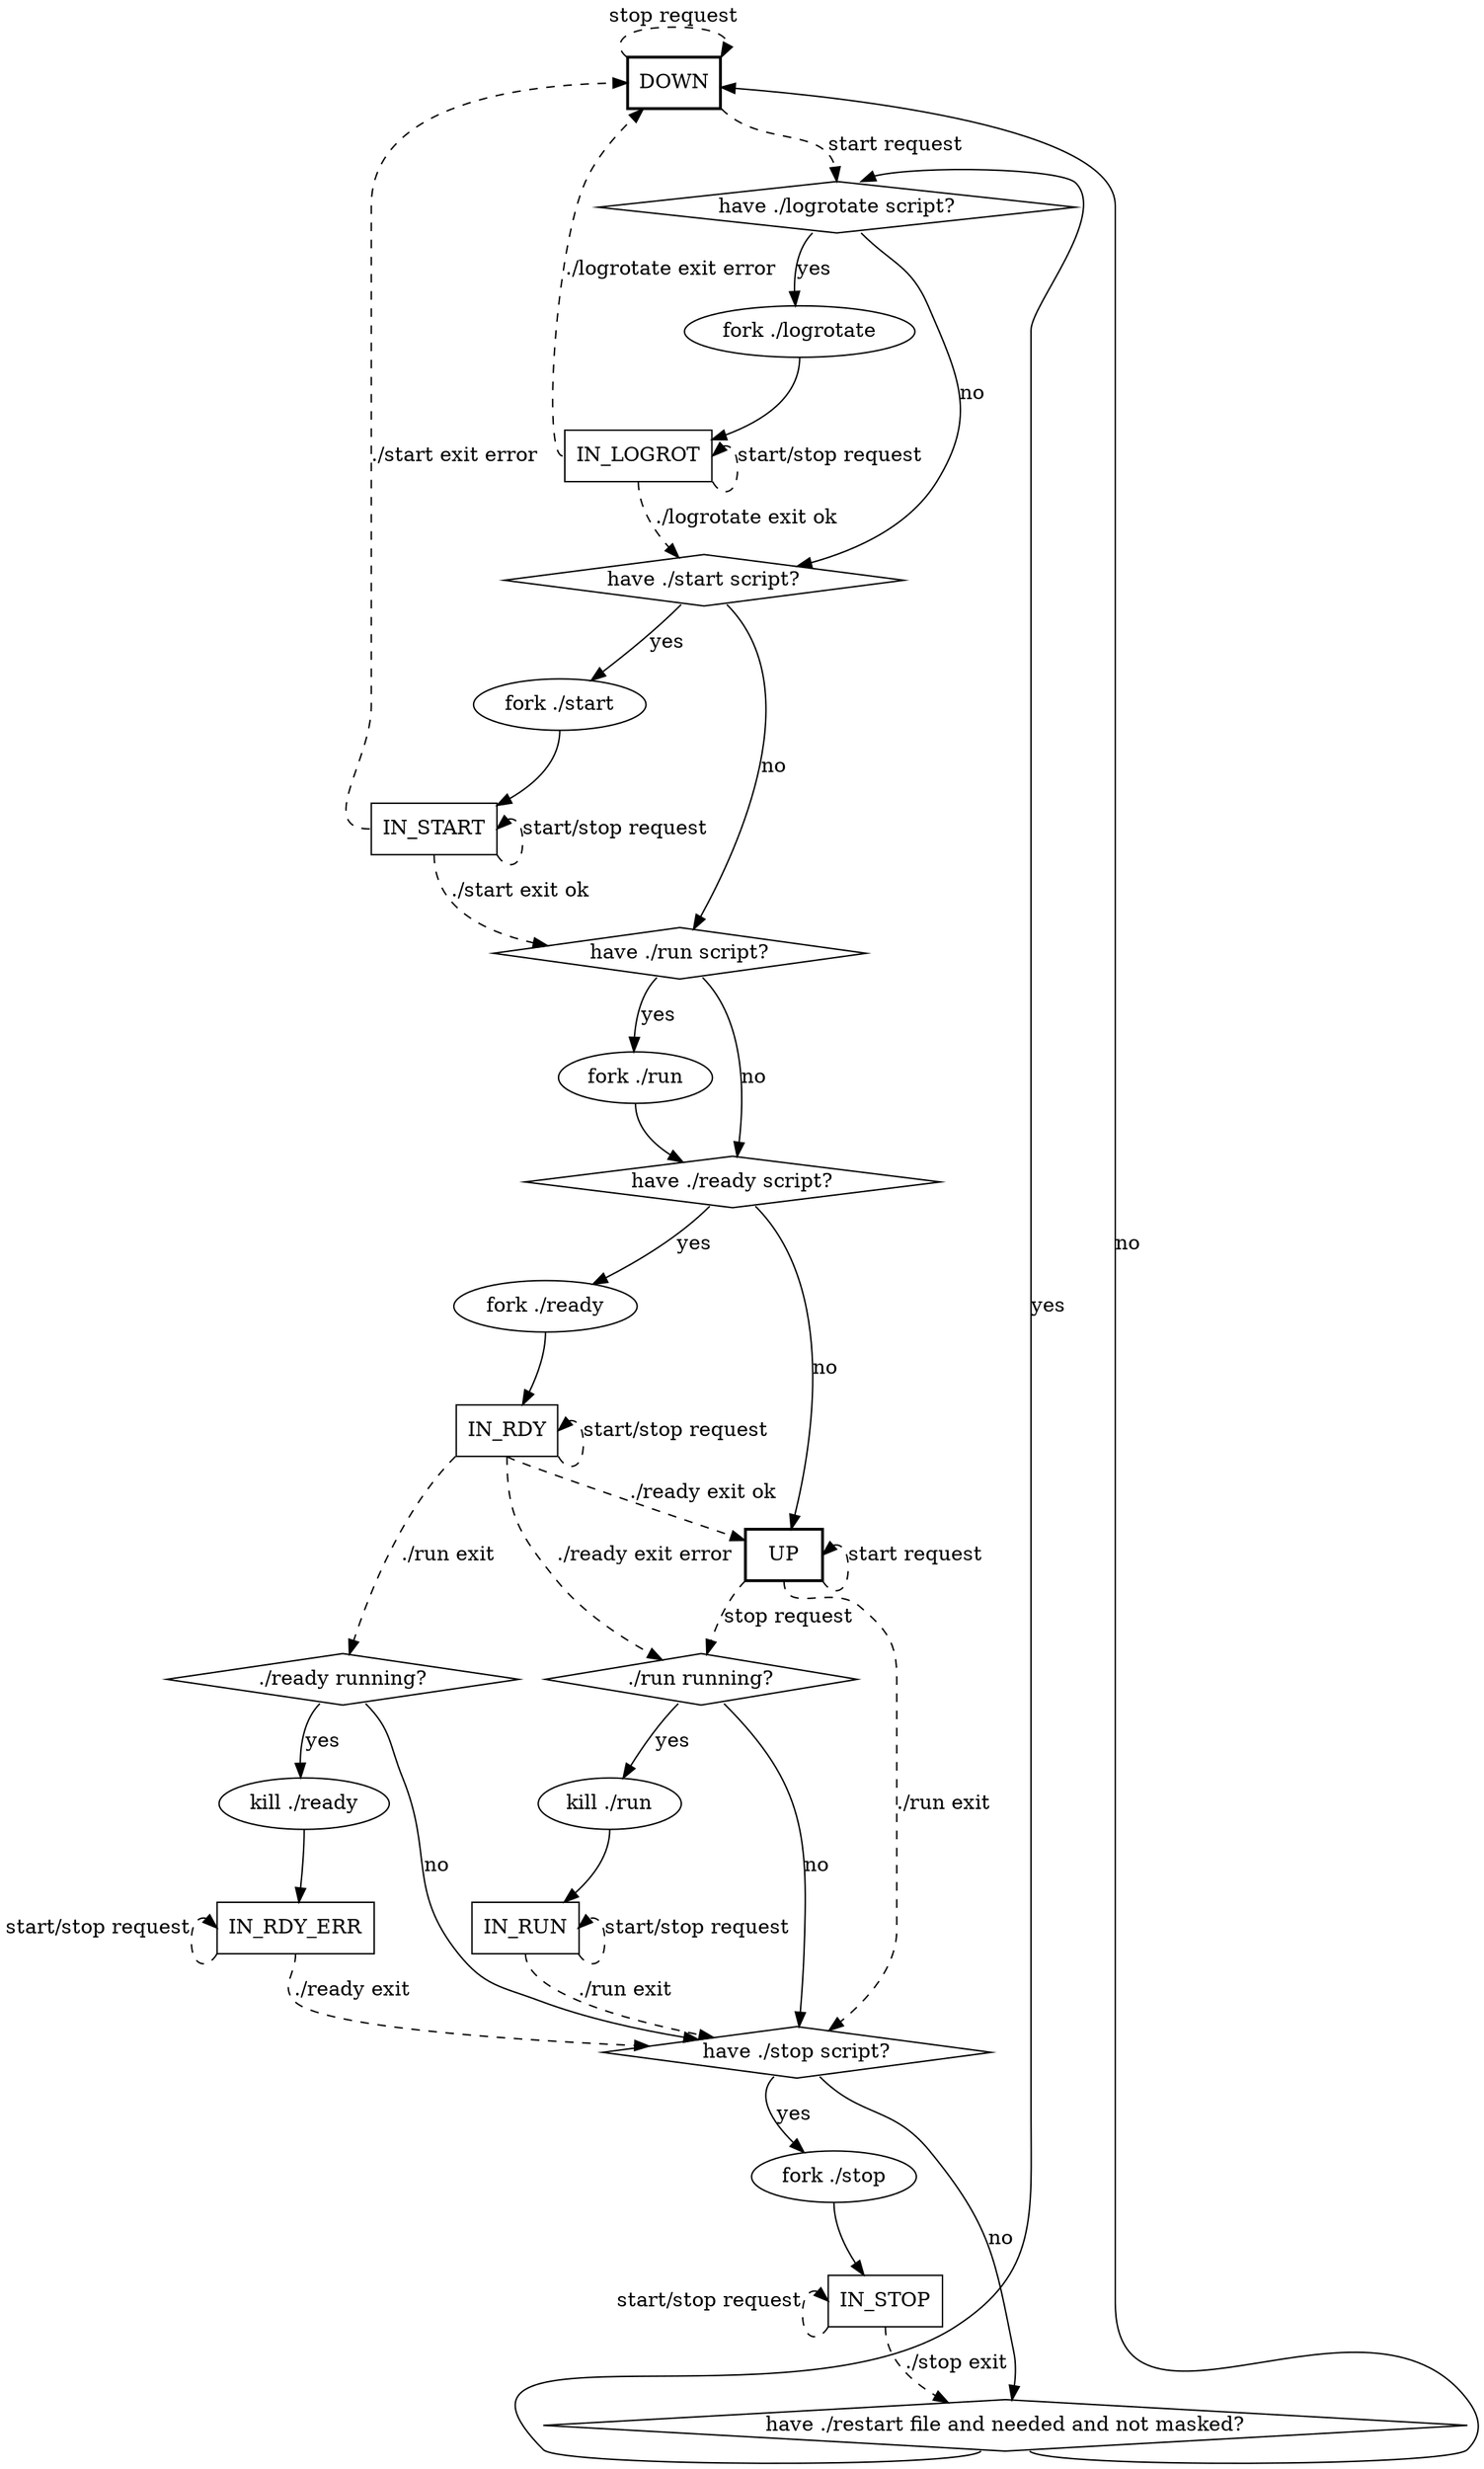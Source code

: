 digraph {

	node [shape="box"];

	DOWN [style="bold"];
	IN_LOGROT;
	IN_START;
	IN_RDY;
	UP [style="bold"];
	IN_RDY_ERR;
	IN_RUN;
	IN_STOP;


	node [shape="diamond"];

	check_logrot [label="have ./logrotate script?"];
	check_start [label="have ./start script?"];
	check_run [label="have ./run script?"];
	check_rdy [label="have ./ready script?"];
	check_rdy_running [label="./ready running?"];
	check_run_running [label="./run running?"];
	check_stop [label="have ./stop script?"];
	check_restart [label="have ./restart file and needed and not masked?"];


	node [shape="ellipse"];

	start_logrot [label="fork ./logrotate"];
	start_start [label="fork ./start"];
	start_run [label="fork ./run"];
	start_rdy [label="fork ./ready"];
	kill_rdy [label="kill ./ready"];
	kill_run [label="kill ./run"];
	start_stop [label="fork ./stop"];


	edge [style="dashed"];

	DOWN:se -> check_logrot:n [label="start request"];
	DOWN:nw -> DOWN:ne [label="stop request"];

	IN_LOGROT:s -> check_start [label="./logrotate exit ok"];
	IN_LOGROT:w -> DOWN [label="./logrotate exit error"];
	IN_LOGROT:se -> IN_LOGROT:e [label="start/stop request"];

	IN_START:s -> check_run [label="./start exit ok"];
	IN_START:w -> DOWN [label="./start exit error"];
	IN_START:se -> IN_START:e [label="start/stop request"];

	IN_RDY:s -> UP [label="./ready exit ok"];
	IN_RDY:s -> check_run_running [label="./ready exit error"];
	IN_RDY:sw -> check_rdy_running [label="./run exit"];
	IN_RDY:se -> IN_RDY:e [label="start/stop request"];

	UP:s -> check_stop [label="./run exit"];
	UP:se -> UP:e [label="start request"];
	UP:sw -> check_run_running [label="stop request"];

	IN_RUN:s -> check_stop [label="./run exit"];
	IN_RUN:se -> IN_RUN:e [label="start/stop request"];

	IN_RDY_ERR:s -> check_stop [label="./ready exit"];
	IN_RDY_ERR:sw -> IN_RDY_ERR:w [label="start/stop request"];

	IN_STOP:s -> check_restart [label="./stop exit"];
	IN_STOP:sw -> IN_STOP:w [label="start/stop request"];


	edge [style="solid"];

	check_logrot:sw -> start_logrot [label="yes"];
	check_logrot:se -> check_start [label="no"];

	check_start:sw -> start_start [label="yes"];
	check_start:se -> check_run [label="no"];

	check_run:sw -> start_run [label="yes"];
	check_run:se -> check_rdy [label="no"];

	check_rdy:sw -> start_rdy [label="yes"];
	check_rdy:se -> UP [label="no"];

	check_rdy_running:sw -> kill_rdy [label="yes"];
	check_rdy_running:se -> check_stop [label="no"];

	check_run_running:sw -> kill_run [label="yes"];
	check_run_running:se -> check_stop [label="no"];

	check_stop:sw -> start_stop [label="yes"];
	check_stop:se -> check_restart [label="no"];

	check_restart:sw -> check_logrot:ne [label="yes"];
	check_restart:se -> DOWN [label="no"];


	edge [style="solid"];

	start_logrot:s -> IN_LOGROT;
	start_start:s -> IN_START;
	start_run:s -> check_rdy;
	start_rdy:s -> IN_RDY;
	kill_rdy:s -> IN_RDY_ERR;
	kill_run:s -> IN_RUN;
	start_stop:s -> IN_STOP;
}
